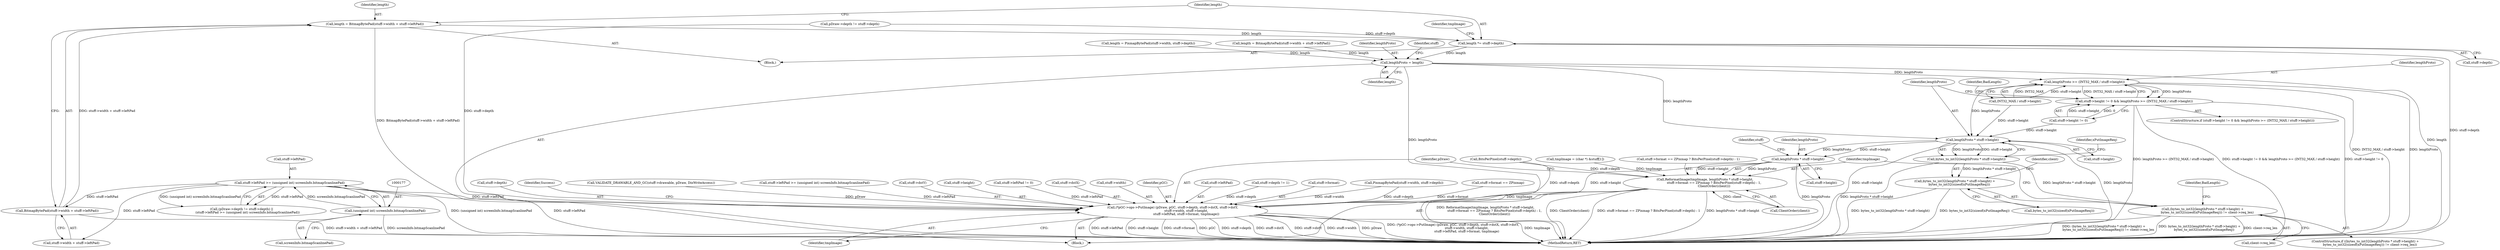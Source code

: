 digraph "0_xserver_dc777c346d5d452a53b13b917c45f6a1bad2f20b@integer" {
"1000183" [label="(Call,length = BitmapBytePad(stuff->width + stuff->leftPad))"];
"1000185" [label="(Call,BitmapBytePad(stuff->width + stuff->leftPad))"];
"1000172" [label="(Call,stuff->leftPad >= (unsigned int) screenInfo.bitmapScanlinePad)"];
"1000176" [label="(Call,(unsigned int) screenInfo.bitmapScanlinePad)"];
"1000193" [label="(Call,length *= stuff->depth)"];
"1000250" [label="(Call,lengthProto = length)"];
"1000260" [label="(Call,lengthProto >= (INT32_MAX / stuff->height))"];
"1000254" [label="(Call,stuff->height != 0 && lengthProto >= (INT32_MAX / stuff->height))"];
"1000273" [label="(Call,lengthProto * stuff->height)"];
"1000272" [label="(Call,bytes_to_int32(lengthProto * stuff->height))"];
"1000270" [label="(Call,(bytes_to_int32(lengthProto * stuff->height) +\n         bytes_to_int32(sizeof(xPutImageReq))) != client->req_len)"];
"1000271" [label="(Call,bytes_to_int32(lengthProto * stuff->height) +\n         bytes_to_int32(sizeof(xPutImageReq)))"];
"1000288" [label="(Call,lengthProto * stuff->height)"];
"1000286" [label="(Call,ReformatImage(tmpImage, lengthProto * stuff->height,\n                  stuff->format == ZPixmap ? BitsPerPixel(stuff->depth) : 1,\n                  ClientOrder(client)))"];
"1000306" [label="(Call,(*pGC->ops->PutImage) (pDraw, pGC, stuff->depth, stuff->dstX, stuff->dstY,\n                           stuff->width, stuff->height,\n                           stuff->leftPad, stuff->format, tmpImage))"];
"1000312" [label="(Call,stuff->dstX)"];
"1000288" [label="(Call,lengthProto * stuff->height)"];
"1000261" [label="(Identifier,lengthProto)"];
"1000318" [label="(Call,stuff->width)"];
"1000252" [label="(Identifier,length)"];
"1000250" [label="(Call,lengthProto = length)"];
"1000307" [label="(Identifier,pDraw)"];
"1000289" [label="(Identifier,lengthProto)"];
"1000176" [label="(Call,(unsigned int) screenInfo.bitmapScanlinePad)"];
"1000308" [label="(Identifier,pGC)"];
"1000162" [label="(Block,)"];
"1000253" [label="(ControlStructure,if (stuff->height != 0 && lengthProto >= (INT32_MAX / stuff->height)))"];
"1000193" [label="(Call,length *= stuff->depth)"];
"1000273" [label="(Call,lengthProto * stuff->height)"];
"1000268" [label="(Identifier,BadLength)"];
"1000287" [label="(Identifier,tmpImage)"];
"1000324" [label="(Call,stuff->leftPad)"];
"1000129" [label="(Call,stuff->depth != 1)"];
"1000184" [label="(Identifier,length)"];
"1000306" [label="(Call,(*pGC->ops->PutImage) (pDraw, pGC, stuff->depth, stuff->dstX, stuff->dstY,\n                           stuff->width, stuff->height,\n                           stuff->leftPad, stuff->format, tmpImage))"];
"1000165" [label="(Call,pDraw->depth != stuff->depth)"];
"1000164" [label="(Call,(pDraw->depth != stuff->depth) ||\n            (stuff->leftPad >= (unsigned int) screenInfo.bitmapScanlinePad))"];
"1000330" [label="(Identifier,tmpImage)"];
"1000327" [label="(Call,stuff->format)"];
"1000224" [label="(Call,PixmapBytePad(stuff->width, stuff->depth))"];
"1000294" [label="(Call,stuff->format == ZPixmap)"];
"1000309" [label="(Call,stuff->depth)"];
"1000254" [label="(Call,stuff->height != 0 && lengthProto >= (INT32_MAX / stuff->height))"];
"1000332" [label="(Identifier,Success)"];
"1000178" [label="(Call,screenInfo.bitmapScanlinePad)"];
"1000195" [label="(Call,stuff->depth)"];
"1000243" [label="(Identifier,tmpImage)"];
"1000194" [label="(Identifier,length)"];
"1000269" [label="(ControlStructure,if ((bytes_to_int32(lengthProto * stuff->height) +\n         bytes_to_int32(sizeof(xPutImageReq))) != client->req_len))"];
"1000282" [label="(Identifier,client)"];
"1000296" [label="(Identifier,stuff)"];
"1000304" [label="(Call,ClientOrder(client))"];
"1000275" [label="(Call,stuff->height)"];
"1000270" [label="(Call,(bytes_to_int32(lengthProto * stuff->height) +\n         bytes_to_int32(sizeof(xPutImageReq))) != client->req_len)"];
"1000242" [label="(Call,tmpImage = (char *) &stuff[1])"];
"1000257" [label="(Identifier,stuff)"];
"1000272" [label="(Call,bytes_to_int32(lengthProto * stuff->height))"];
"1000262" [label="(Call,INT32_MAX / stuff->height)"];
"1000255" [label="(Call,stuff->height != 0)"];
"1000186" [label="(Call,stuff->width + stuff->leftPad)"];
"1000114" [label="(Call,VALIDATE_DRAWABLE_AND_GC(stuff->drawable, pDraw, DixWriteAccess))"];
"1000260" [label="(Call,lengthProto >= (INT32_MAX / stuff->height))"];
"1000286" [label="(Call,ReformatImage(tmpImage, lengthProto * stuff->height,\n                  stuff->format == ZPixmap ? BitsPerPixel(stuff->depth) : 1,\n                  ClientOrder(client)))"];
"1000104" [label="(Block,)"];
"1000293" [label="(Call,stuff->format == ZPixmap ? BitsPerPixel(stuff->depth) : 1)"];
"1000278" [label="(Call,bytes_to_int32(sizeof(xPutImageReq)))"];
"1000173" [label="(Call,stuff->leftPad)"];
"1000183" [label="(Call,length = BitmapBytePad(stuff->width + stuff->leftPad))"];
"1000222" [label="(Call,length = PixmapBytePad(stuff->width, stuff->depth))"];
"1000299" [label="(Call,BitsPerPixel(stuff->depth))"];
"1000333" [label="(MethodReturn,RET)"];
"1000271" [label="(Call,bytes_to_int32(lengthProto * stuff->height) +\n         bytes_to_int32(sizeof(xPutImageReq)))"];
"1000134" [label="(Call,stuff->leftPad >= (unsigned int) screenInfo.bitmapScanlinePad)"];
"1000315" [label="(Call,stuff->dstY)"];
"1000145" [label="(Call,length = BitmapBytePad(stuff->width + stuff->leftPad))"];
"1000321" [label="(Call,stuff->height)"];
"1000172" [label="(Call,stuff->leftPad >= (unsigned int) screenInfo.bitmapScanlinePad)"];
"1000215" [label="(Call,stuff->leftPad != 0)"];
"1000280" [label="(Identifier,xPutImageReq)"];
"1000251" [label="(Identifier,lengthProto)"];
"1000281" [label="(Call,client->req_len)"];
"1000285" [label="(Identifier,BadLength)"];
"1000290" [label="(Call,stuff->height)"];
"1000274" [label="(Identifier,lengthProto)"];
"1000185" [label="(Call,BitmapBytePad(stuff->width + stuff->leftPad))"];
"1000183" -> "1000162"  [label="AST: "];
"1000183" -> "1000185"  [label="CFG: "];
"1000184" -> "1000183"  [label="AST: "];
"1000185" -> "1000183"  [label="AST: "];
"1000194" -> "1000183"  [label="CFG: "];
"1000183" -> "1000333"  [label="DDG: BitmapBytePad(stuff->width + stuff->leftPad)"];
"1000185" -> "1000183"  [label="DDG: stuff->width + stuff->leftPad"];
"1000183" -> "1000193"  [label="DDG: length"];
"1000185" -> "1000186"  [label="CFG: "];
"1000186" -> "1000185"  [label="AST: "];
"1000185" -> "1000333"  [label="DDG: stuff->width + stuff->leftPad"];
"1000172" -> "1000185"  [label="DDG: stuff->leftPad"];
"1000172" -> "1000164"  [label="AST: "];
"1000172" -> "1000176"  [label="CFG: "];
"1000173" -> "1000172"  [label="AST: "];
"1000176" -> "1000172"  [label="AST: "];
"1000164" -> "1000172"  [label="CFG: "];
"1000172" -> "1000333"  [label="DDG: (unsigned int) screenInfo.bitmapScanlinePad"];
"1000172" -> "1000333"  [label="DDG: stuff->leftPad"];
"1000172" -> "1000164"  [label="DDG: stuff->leftPad"];
"1000172" -> "1000164"  [label="DDG: (unsigned int) screenInfo.bitmapScanlinePad"];
"1000176" -> "1000172"  [label="DDG: screenInfo.bitmapScanlinePad"];
"1000172" -> "1000186"  [label="DDG: stuff->leftPad"];
"1000172" -> "1000306"  [label="DDG: stuff->leftPad"];
"1000176" -> "1000178"  [label="CFG: "];
"1000177" -> "1000176"  [label="AST: "];
"1000178" -> "1000176"  [label="AST: "];
"1000176" -> "1000333"  [label="DDG: screenInfo.bitmapScanlinePad"];
"1000193" -> "1000162"  [label="AST: "];
"1000193" -> "1000195"  [label="CFG: "];
"1000194" -> "1000193"  [label="AST: "];
"1000195" -> "1000193"  [label="AST: "];
"1000243" -> "1000193"  [label="CFG: "];
"1000193" -> "1000333"  [label="DDG: stuff->depth"];
"1000165" -> "1000193"  [label="DDG: stuff->depth"];
"1000193" -> "1000250"  [label="DDG: length"];
"1000250" -> "1000104"  [label="AST: "];
"1000250" -> "1000252"  [label="CFG: "];
"1000251" -> "1000250"  [label="AST: "];
"1000252" -> "1000250"  [label="AST: "];
"1000257" -> "1000250"  [label="CFG: "];
"1000250" -> "1000333"  [label="DDG: lengthProto"];
"1000250" -> "1000333"  [label="DDG: length"];
"1000222" -> "1000250"  [label="DDG: length"];
"1000145" -> "1000250"  [label="DDG: length"];
"1000250" -> "1000260"  [label="DDG: lengthProto"];
"1000250" -> "1000273"  [label="DDG: lengthProto"];
"1000260" -> "1000254"  [label="AST: "];
"1000260" -> "1000262"  [label="CFG: "];
"1000261" -> "1000260"  [label="AST: "];
"1000262" -> "1000260"  [label="AST: "];
"1000254" -> "1000260"  [label="CFG: "];
"1000260" -> "1000333"  [label="DDG: INT32_MAX / stuff->height"];
"1000260" -> "1000333"  [label="DDG: lengthProto"];
"1000260" -> "1000254"  [label="DDG: lengthProto"];
"1000260" -> "1000254"  [label="DDG: INT32_MAX / stuff->height"];
"1000262" -> "1000260"  [label="DDG: INT32_MAX"];
"1000262" -> "1000260"  [label="DDG: stuff->height"];
"1000260" -> "1000273"  [label="DDG: lengthProto"];
"1000254" -> "1000253"  [label="AST: "];
"1000254" -> "1000255"  [label="CFG: "];
"1000255" -> "1000254"  [label="AST: "];
"1000268" -> "1000254"  [label="CFG: "];
"1000274" -> "1000254"  [label="CFG: "];
"1000254" -> "1000333"  [label="DDG: stuff->height != 0"];
"1000254" -> "1000333"  [label="DDG: lengthProto >= (INT32_MAX / stuff->height)"];
"1000254" -> "1000333"  [label="DDG: stuff->height != 0 && lengthProto >= (INT32_MAX / stuff->height)"];
"1000255" -> "1000254"  [label="DDG: stuff->height"];
"1000255" -> "1000254"  [label="DDG: 0"];
"1000273" -> "1000272"  [label="AST: "];
"1000273" -> "1000275"  [label="CFG: "];
"1000274" -> "1000273"  [label="AST: "];
"1000275" -> "1000273"  [label="AST: "];
"1000272" -> "1000273"  [label="CFG: "];
"1000273" -> "1000333"  [label="DDG: stuff->height"];
"1000273" -> "1000333"  [label="DDG: lengthProto"];
"1000273" -> "1000272"  [label="DDG: lengthProto"];
"1000273" -> "1000272"  [label="DDG: stuff->height"];
"1000262" -> "1000273"  [label="DDG: stuff->height"];
"1000255" -> "1000273"  [label="DDG: stuff->height"];
"1000273" -> "1000288"  [label="DDG: lengthProto"];
"1000273" -> "1000288"  [label="DDG: stuff->height"];
"1000272" -> "1000271"  [label="AST: "];
"1000280" -> "1000272"  [label="CFG: "];
"1000272" -> "1000333"  [label="DDG: lengthProto * stuff->height"];
"1000272" -> "1000270"  [label="DDG: lengthProto * stuff->height"];
"1000272" -> "1000271"  [label="DDG: lengthProto * stuff->height"];
"1000270" -> "1000269"  [label="AST: "];
"1000270" -> "1000281"  [label="CFG: "];
"1000271" -> "1000270"  [label="AST: "];
"1000281" -> "1000270"  [label="AST: "];
"1000285" -> "1000270"  [label="CFG: "];
"1000287" -> "1000270"  [label="CFG: "];
"1000270" -> "1000333"  [label="DDG: client->req_len"];
"1000270" -> "1000333"  [label="DDG: (bytes_to_int32(lengthProto * stuff->height) +\n         bytes_to_int32(sizeof(xPutImageReq))) != client->req_len"];
"1000270" -> "1000333"  [label="DDG: bytes_to_int32(lengthProto * stuff->height) +\n         bytes_to_int32(sizeof(xPutImageReq))"];
"1000271" -> "1000278"  [label="CFG: "];
"1000278" -> "1000271"  [label="AST: "];
"1000282" -> "1000271"  [label="CFG: "];
"1000271" -> "1000333"  [label="DDG: bytes_to_int32(sizeof(xPutImageReq))"];
"1000271" -> "1000333"  [label="DDG: bytes_to_int32(lengthProto * stuff->height)"];
"1000288" -> "1000286"  [label="AST: "];
"1000288" -> "1000290"  [label="CFG: "];
"1000289" -> "1000288"  [label="AST: "];
"1000290" -> "1000288"  [label="AST: "];
"1000296" -> "1000288"  [label="CFG: "];
"1000288" -> "1000333"  [label="DDG: lengthProto"];
"1000288" -> "1000286"  [label="DDG: lengthProto"];
"1000288" -> "1000286"  [label="DDG: stuff->height"];
"1000288" -> "1000306"  [label="DDG: stuff->height"];
"1000286" -> "1000104"  [label="AST: "];
"1000286" -> "1000304"  [label="CFG: "];
"1000287" -> "1000286"  [label="AST: "];
"1000293" -> "1000286"  [label="AST: "];
"1000304" -> "1000286"  [label="AST: "];
"1000307" -> "1000286"  [label="CFG: "];
"1000286" -> "1000333"  [label="DDG: ReformatImage(tmpImage, lengthProto * stuff->height,\n                  stuff->format == ZPixmap ? BitsPerPixel(stuff->depth) : 1,\n                  ClientOrder(client))"];
"1000286" -> "1000333"  [label="DDG: ClientOrder(client)"];
"1000286" -> "1000333"  [label="DDG: stuff->format == ZPixmap ? BitsPerPixel(stuff->depth) : 1"];
"1000286" -> "1000333"  [label="DDG: lengthProto * stuff->height"];
"1000242" -> "1000286"  [label="DDG: tmpImage"];
"1000299" -> "1000286"  [label="DDG: stuff->depth"];
"1000304" -> "1000286"  [label="DDG: client"];
"1000286" -> "1000306"  [label="DDG: tmpImage"];
"1000306" -> "1000104"  [label="AST: "];
"1000306" -> "1000330"  [label="CFG: "];
"1000307" -> "1000306"  [label="AST: "];
"1000308" -> "1000306"  [label="AST: "];
"1000309" -> "1000306"  [label="AST: "];
"1000312" -> "1000306"  [label="AST: "];
"1000315" -> "1000306"  [label="AST: "];
"1000318" -> "1000306"  [label="AST: "];
"1000321" -> "1000306"  [label="AST: "];
"1000324" -> "1000306"  [label="AST: "];
"1000327" -> "1000306"  [label="AST: "];
"1000330" -> "1000306"  [label="AST: "];
"1000332" -> "1000306"  [label="CFG: "];
"1000306" -> "1000333"  [label="DDG: stuff->depth"];
"1000306" -> "1000333"  [label="DDG: stuff->dstX"];
"1000306" -> "1000333"  [label="DDG: stuff->dstY"];
"1000306" -> "1000333"  [label="DDG: stuff->width"];
"1000306" -> "1000333"  [label="DDG: pDraw"];
"1000306" -> "1000333"  [label="DDG: (*pGC->ops->PutImage) (pDraw, pGC, stuff->depth, stuff->dstX, stuff->dstY,\n                           stuff->width, stuff->height,\n                           stuff->leftPad, stuff->format, tmpImage)"];
"1000306" -> "1000333"  [label="DDG: tmpImage"];
"1000306" -> "1000333"  [label="DDG: stuff->leftPad"];
"1000306" -> "1000333"  [label="DDG: stuff->height"];
"1000306" -> "1000333"  [label="DDG: stuff->format"];
"1000306" -> "1000333"  [label="DDG: pGC"];
"1000114" -> "1000306"  [label="DDG: pDraw"];
"1000129" -> "1000306"  [label="DDG: stuff->depth"];
"1000224" -> "1000306"  [label="DDG: stuff->depth"];
"1000224" -> "1000306"  [label="DDG: stuff->width"];
"1000299" -> "1000306"  [label="DDG: stuff->depth"];
"1000165" -> "1000306"  [label="DDG: stuff->depth"];
"1000215" -> "1000306"  [label="DDG: stuff->leftPad"];
"1000134" -> "1000306"  [label="DDG: stuff->leftPad"];
"1000294" -> "1000306"  [label="DDG: stuff->format"];
}
